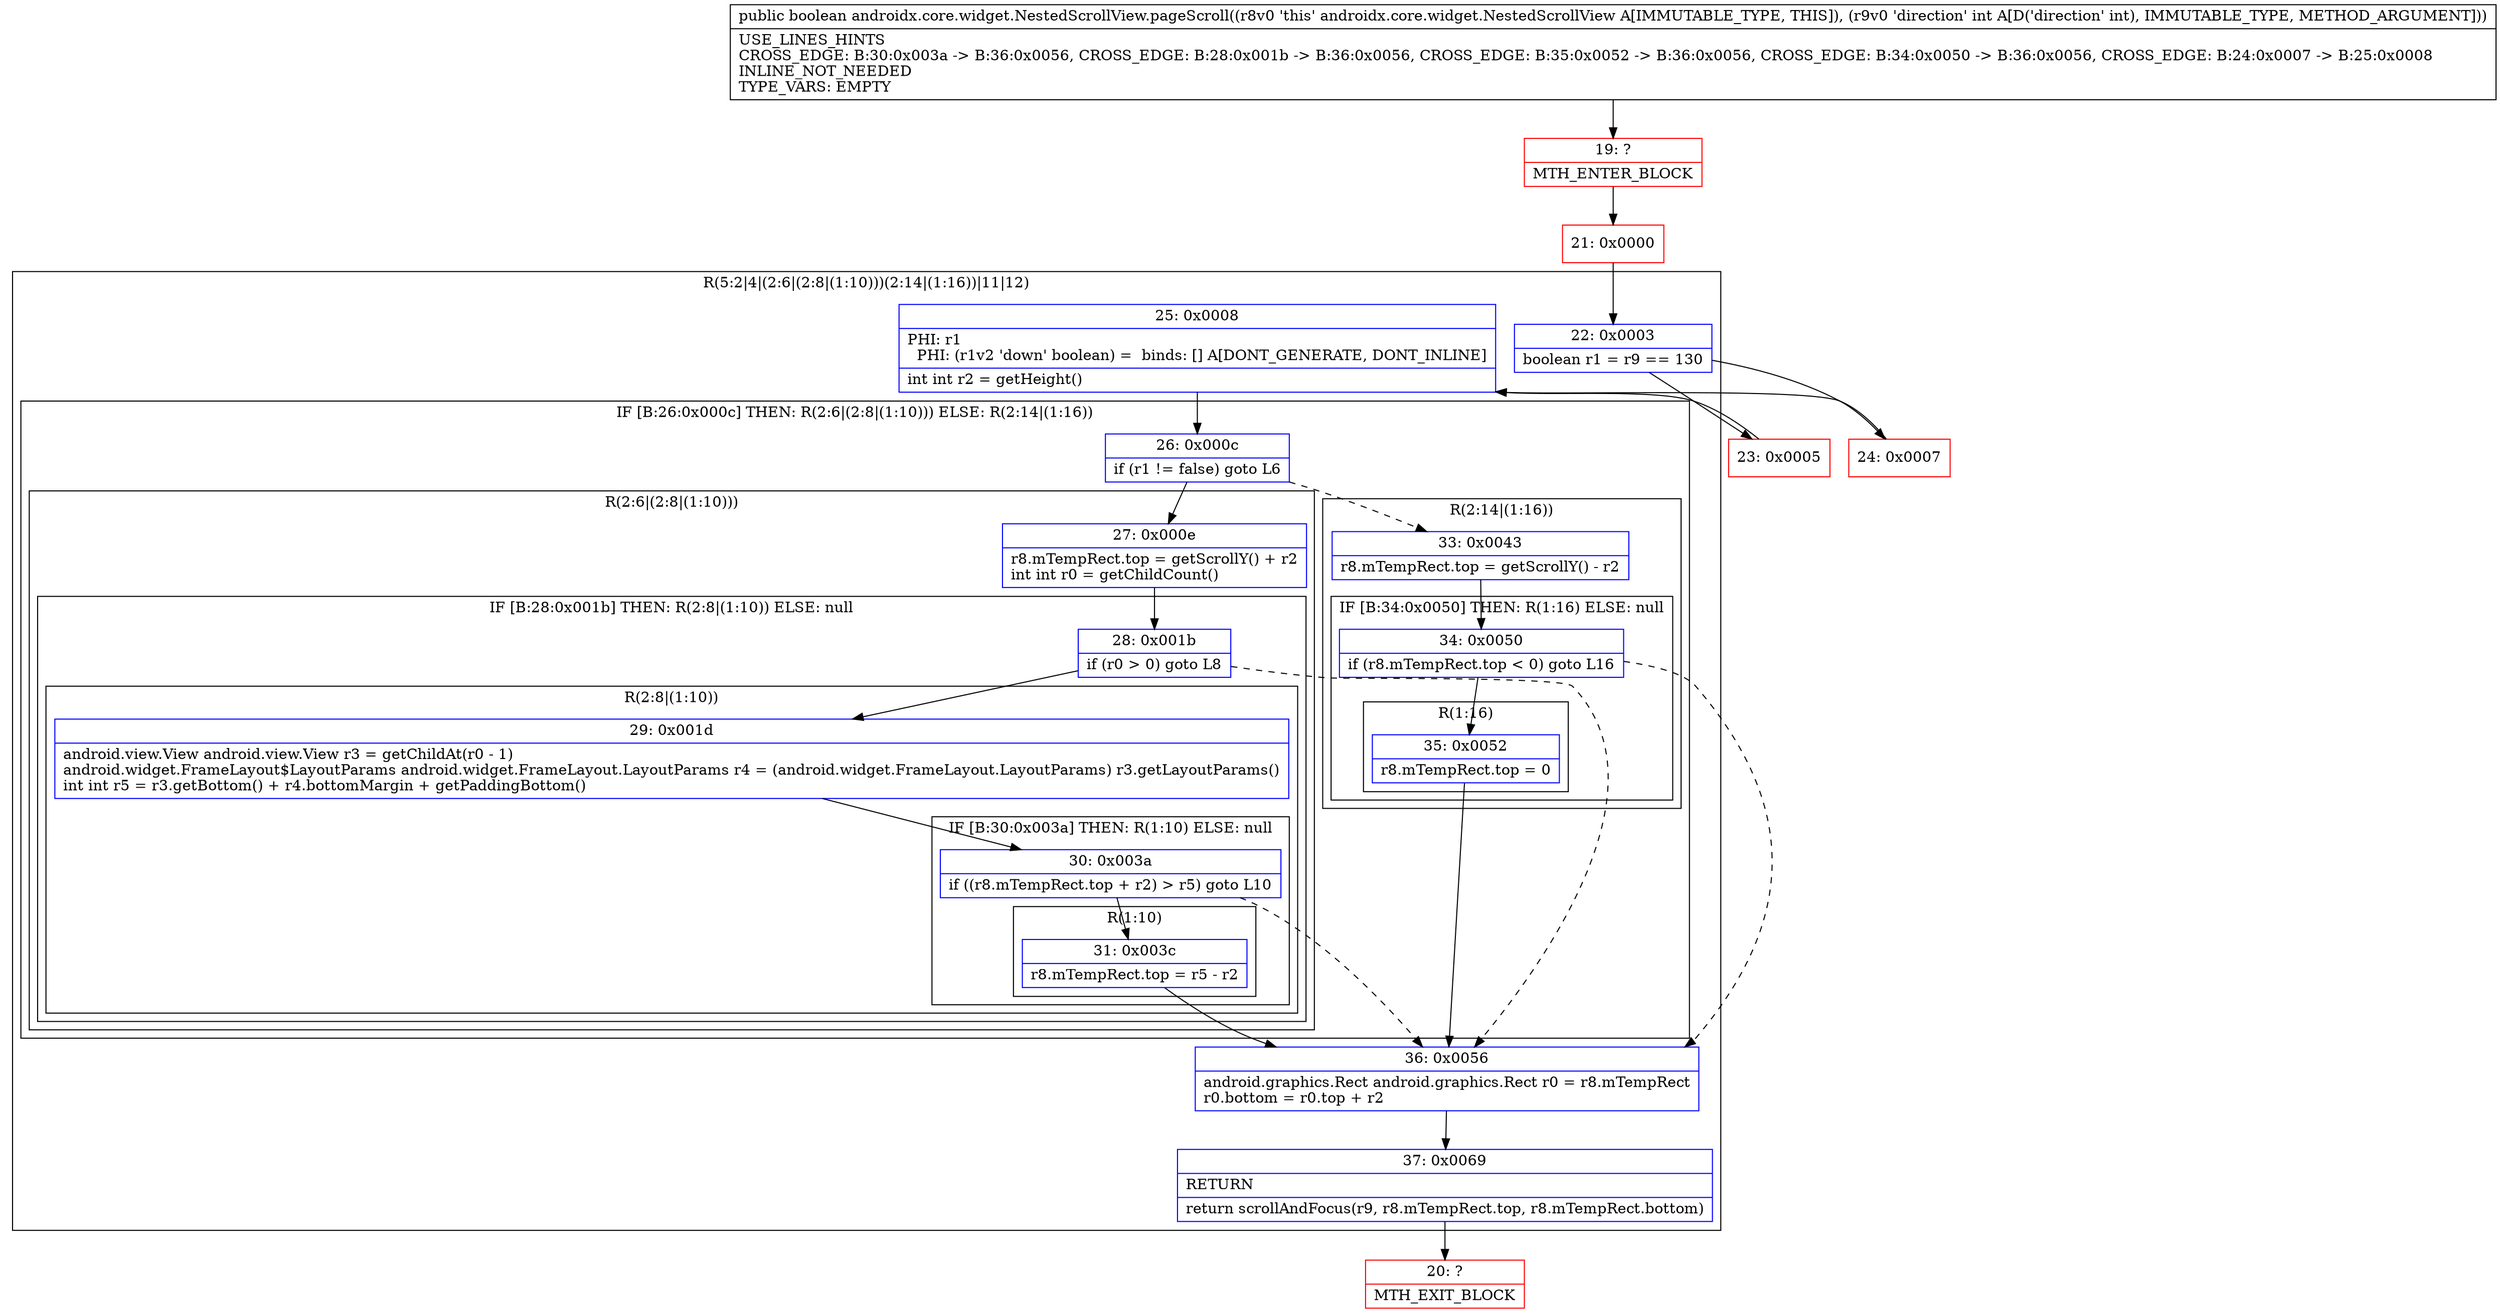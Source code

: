 digraph "CFG forandroidx.core.widget.NestedScrollView.pageScroll(I)Z" {
subgraph cluster_Region_284743216 {
label = "R(5:2|4|(2:6|(2:8|(1:10)))(2:14|(1:16))|11|12)";
node [shape=record,color=blue];
Node_22 [shape=record,label="{22\:\ 0x0003|boolean r1 = r9 == 130\l}"];
Node_25 [shape=record,label="{25\:\ 0x0008|PHI: r1 \l  PHI: (r1v2 'down' boolean) =  binds: [] A[DONT_GENERATE, DONT_INLINE]\l|int int r2 = getHeight()\l}"];
subgraph cluster_IfRegion_2058406913 {
label = "IF [B:26:0x000c] THEN: R(2:6|(2:8|(1:10))) ELSE: R(2:14|(1:16))";
node [shape=record,color=blue];
Node_26 [shape=record,label="{26\:\ 0x000c|if (r1 != false) goto L6\l}"];
subgraph cluster_Region_14942887 {
label = "R(2:6|(2:8|(1:10)))";
node [shape=record,color=blue];
Node_27 [shape=record,label="{27\:\ 0x000e|r8.mTempRect.top = getScrollY() + r2\lint int r0 = getChildCount()\l}"];
subgraph cluster_IfRegion_1663441540 {
label = "IF [B:28:0x001b] THEN: R(2:8|(1:10)) ELSE: null";
node [shape=record,color=blue];
Node_28 [shape=record,label="{28\:\ 0x001b|if (r0 \> 0) goto L8\l}"];
subgraph cluster_Region_745366151 {
label = "R(2:8|(1:10))";
node [shape=record,color=blue];
Node_29 [shape=record,label="{29\:\ 0x001d|android.view.View android.view.View r3 = getChildAt(r0 \- 1)\landroid.widget.FrameLayout$LayoutParams android.widget.FrameLayout.LayoutParams r4 = (android.widget.FrameLayout.LayoutParams) r3.getLayoutParams()\lint int r5 = r3.getBottom() + r4.bottomMargin + getPaddingBottom()\l}"];
subgraph cluster_IfRegion_1766115351 {
label = "IF [B:30:0x003a] THEN: R(1:10) ELSE: null";
node [shape=record,color=blue];
Node_30 [shape=record,label="{30\:\ 0x003a|if ((r8.mTempRect.top + r2) \> r5) goto L10\l}"];
subgraph cluster_Region_1071372889 {
label = "R(1:10)";
node [shape=record,color=blue];
Node_31 [shape=record,label="{31\:\ 0x003c|r8.mTempRect.top = r5 \- r2\l}"];
}
}
}
}
}
subgraph cluster_Region_1140316519 {
label = "R(2:14|(1:16))";
node [shape=record,color=blue];
Node_33 [shape=record,label="{33\:\ 0x0043|r8.mTempRect.top = getScrollY() \- r2\l}"];
subgraph cluster_IfRegion_268001898 {
label = "IF [B:34:0x0050] THEN: R(1:16) ELSE: null";
node [shape=record,color=blue];
Node_34 [shape=record,label="{34\:\ 0x0050|if (r8.mTempRect.top \< 0) goto L16\l}"];
subgraph cluster_Region_1736176776 {
label = "R(1:16)";
node [shape=record,color=blue];
Node_35 [shape=record,label="{35\:\ 0x0052|r8.mTempRect.top = 0\l}"];
}
}
}
}
Node_36 [shape=record,label="{36\:\ 0x0056|android.graphics.Rect android.graphics.Rect r0 = r8.mTempRect\lr0.bottom = r0.top + r2\l}"];
Node_37 [shape=record,label="{37\:\ 0x0069|RETURN\l|return scrollAndFocus(r9, r8.mTempRect.top, r8.mTempRect.bottom)\l}"];
}
Node_19 [shape=record,color=red,label="{19\:\ ?|MTH_ENTER_BLOCK\l}"];
Node_21 [shape=record,color=red,label="{21\:\ 0x0000}"];
Node_23 [shape=record,color=red,label="{23\:\ 0x0005}"];
Node_20 [shape=record,color=red,label="{20\:\ ?|MTH_EXIT_BLOCK\l}"];
Node_24 [shape=record,color=red,label="{24\:\ 0x0007}"];
MethodNode[shape=record,label="{public boolean androidx.core.widget.NestedScrollView.pageScroll((r8v0 'this' androidx.core.widget.NestedScrollView A[IMMUTABLE_TYPE, THIS]), (r9v0 'direction' int A[D('direction' int), IMMUTABLE_TYPE, METHOD_ARGUMENT]))  | USE_LINES_HINTS\lCROSS_EDGE: B:30:0x003a \-\> B:36:0x0056, CROSS_EDGE: B:28:0x001b \-\> B:36:0x0056, CROSS_EDGE: B:35:0x0052 \-\> B:36:0x0056, CROSS_EDGE: B:34:0x0050 \-\> B:36:0x0056, CROSS_EDGE: B:24:0x0007 \-\> B:25:0x0008\lINLINE_NOT_NEEDED\lTYPE_VARS: EMPTY\l}"];
MethodNode -> Node_19;Node_22 -> Node_23;
Node_22 -> Node_24;
Node_25 -> Node_26;
Node_26 -> Node_27;
Node_26 -> Node_33[style=dashed];
Node_27 -> Node_28;
Node_28 -> Node_29;
Node_28 -> Node_36[style=dashed];
Node_29 -> Node_30;
Node_30 -> Node_31;
Node_30 -> Node_36[style=dashed];
Node_31 -> Node_36;
Node_33 -> Node_34;
Node_34 -> Node_35;
Node_34 -> Node_36[style=dashed];
Node_35 -> Node_36;
Node_36 -> Node_37;
Node_37 -> Node_20;
Node_19 -> Node_21;
Node_21 -> Node_22;
Node_23 -> Node_25;
Node_24 -> Node_25;
}

